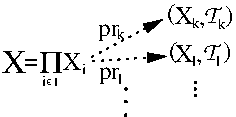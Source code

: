 #FIG 3.2
Landscape
Center
Metric
A8      
100.00
Single
-2
1200 2
1 3 0 1 0 7 50 0 -1 0.000 1 0.0000 1305 765 5 5 1305 765 1310 765
1 3 0 1 0 7 50 0 -1 0.000 1 0.0000 1305 720 5 5 1305 720 1310 720
1 3 0 1 0 7 50 0 -1 0.000 1 0.0000 1305 675 5 5 1305 675 1310 675
1 3 0 1 0 7 50 0 -1 0.000 1 0.0000 810 810 5 5 810 810 815 810
1 3 0 1 0 7 50 0 -1 0.000 1 0.0000 810 720 5 5 810 720 815 720
1 3 0 1 0 7 50 0 -1 0.000 1 0.0000 808 907 5 5 808 907 813 907
2 1 2 1 0 7 50 0 -1 3.000 0 0 -1 1 0 2
	1 1 1.00 60.00 120.00
	 553 497 1073 222
2 1 2 1 0 7 50 0 -1 3.000 0 0 -1 1 0 2
	1 1 1.00 60.00 120.00
	 558 522 1103 487
4 0 0 50 0 0 12 0.0000 4 165 60 1105 235 (\001
4 0 0 50 0 0 7 0.0000 4 75 60 1285 285 k\001
4 0 0 50 0 0 12 0.0000 4 165 60 1520 245 )\001
4 0 0 50 0 0 12 0.0000 4 60 45 1333 262 ,\001
4 0 0 50 0 33 12 0.0000 4 120 90 1370 250 T\001
4 0 0 50 0 0 7 0.0000 4 75 60 1465 290 k\001
4 0 0 50 0 0 12 0.0000 4 60 45 1313 527 ,\001
4 0 0 50 0 33 12 0.0000 4 120 90 1360 515 T\001
4 0 0 50 0 0 7 0.0000 4 75 30 1455 555 l\001
4 0 0 50 0 0 12 0.0000 4 165 60 1500 505 )\001
4 0 0 50 0 0 12 0.0000 4 165 60 1115 505 (\001
4 0 0 50 0 0 7 0.0000 4 75 30 1280 555 l\001
4 0 0 50 0 0 7 0.0000 4 75 30 750 685 l\001
4 0 0 50 0 0 12 0.0000 4 120 135 360 585 X\001
4 0 0 50 0 0 7 0.0000 4 75 30 498 613 i\001
4 0 0 50 0 32 15 0.0000 4 150 180 186 603 P\001
4 0 0 50 0 0 12 0.0000 4 60 105 81 579 =\001
4 0 0 50 0 0 16 0.0000 4 165 180 -75 606 X\001
4 0 0 50 0 32 6 3.1416 4 45 45 282 647 '\001
4 0 0 50 0 0 6 0.0000 4 60 30 297 696 I\001
4 0 0 50 0 0 7 0.0000 4 75 30 213 700 i\001
4 0 0 50 0 0 12 0.0000 4 120 150 610 340 pr\001
4 0 0 50 0 0 12 0.0000 4 120 135 1160 255 X\001
4 0 0 50 0 0 12 0.0000 4 120 135 1162 525 X\001
4 0 0 50 0 0 7 0.0000 4 75 60 748 363 k\001
4 0 0 50 0 0 12 0.0000 4 120 150 616 649 pr\001
